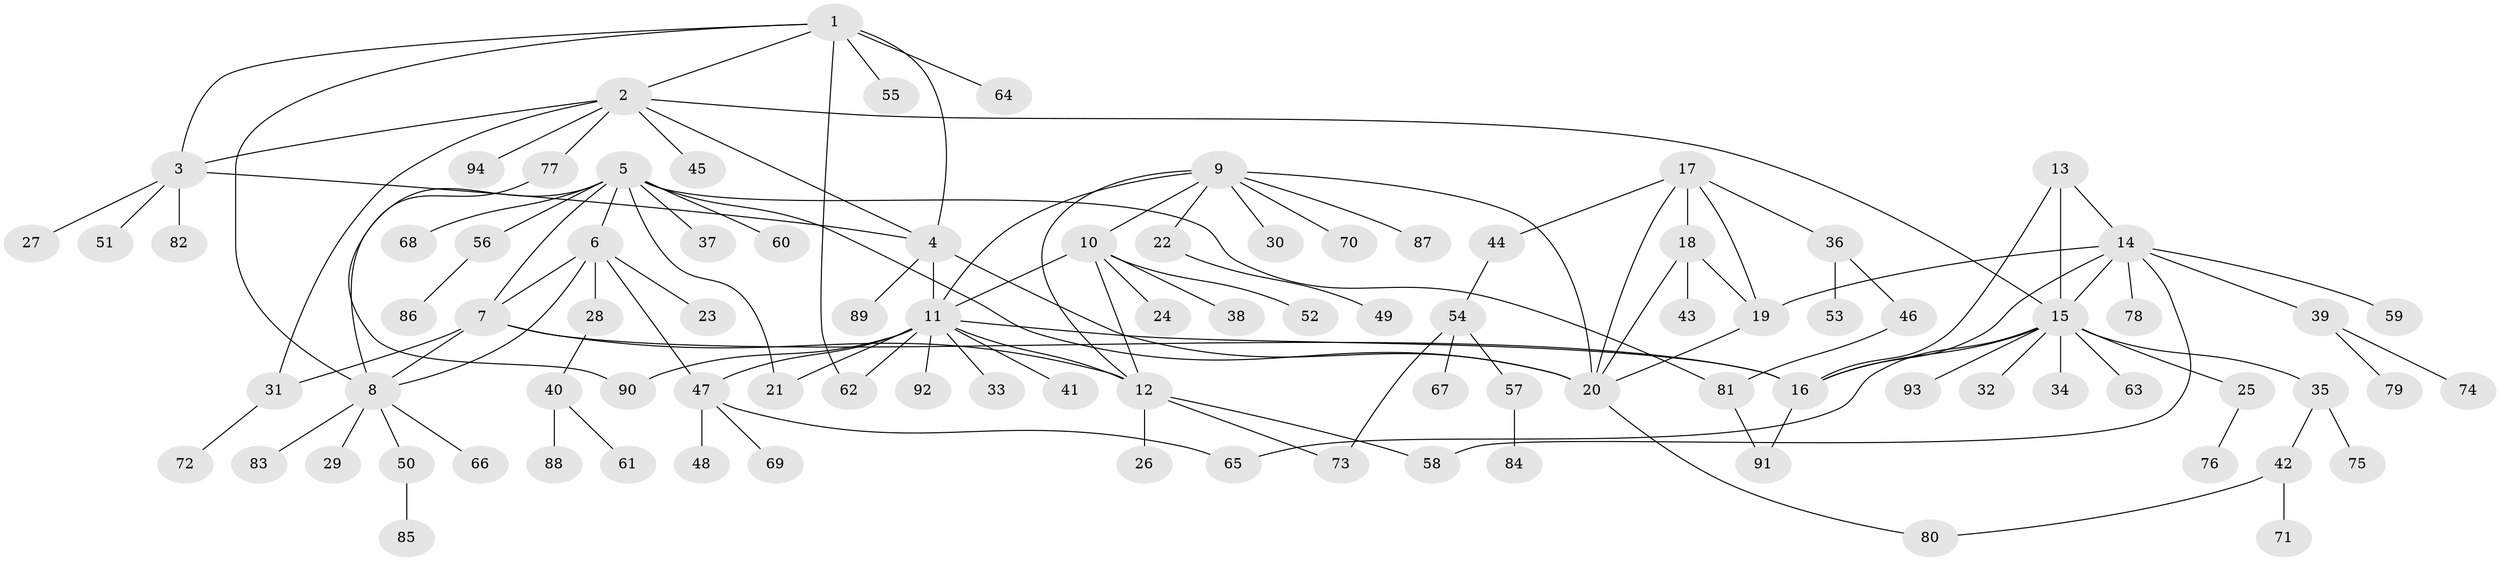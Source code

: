 // coarse degree distribution, {6: 0.15789473684210525, 3: 0.05263157894736842, 2: 0.21052631578947367, 1: 0.34210526315789475, 8: 0.07894736842105263, 4: 0.02631578947368421, 5: 0.13157894736842105}
// Generated by graph-tools (version 1.1) at 2025/37/03/04/25 23:37:49]
// undirected, 94 vertices, 125 edges
graph export_dot {
  node [color=gray90,style=filled];
  1;
  2;
  3;
  4;
  5;
  6;
  7;
  8;
  9;
  10;
  11;
  12;
  13;
  14;
  15;
  16;
  17;
  18;
  19;
  20;
  21;
  22;
  23;
  24;
  25;
  26;
  27;
  28;
  29;
  30;
  31;
  32;
  33;
  34;
  35;
  36;
  37;
  38;
  39;
  40;
  41;
  42;
  43;
  44;
  45;
  46;
  47;
  48;
  49;
  50;
  51;
  52;
  53;
  54;
  55;
  56;
  57;
  58;
  59;
  60;
  61;
  62;
  63;
  64;
  65;
  66;
  67;
  68;
  69;
  70;
  71;
  72;
  73;
  74;
  75;
  76;
  77;
  78;
  79;
  80;
  81;
  82;
  83;
  84;
  85;
  86;
  87;
  88;
  89;
  90;
  91;
  92;
  93;
  94;
  1 -- 2;
  1 -- 3;
  1 -- 4;
  1 -- 8;
  1 -- 55;
  1 -- 62;
  1 -- 64;
  2 -- 3;
  2 -- 4;
  2 -- 15;
  2 -- 31;
  2 -- 45;
  2 -- 77;
  2 -- 94;
  3 -- 4;
  3 -- 27;
  3 -- 51;
  3 -- 82;
  4 -- 11;
  4 -- 20;
  4 -- 89;
  5 -- 6;
  5 -- 7;
  5 -- 8;
  5 -- 20;
  5 -- 21;
  5 -- 37;
  5 -- 56;
  5 -- 60;
  5 -- 68;
  5 -- 81;
  6 -- 7;
  6 -- 8;
  6 -- 23;
  6 -- 28;
  6 -- 47;
  7 -- 8;
  7 -- 12;
  7 -- 16;
  7 -- 31;
  8 -- 29;
  8 -- 50;
  8 -- 66;
  8 -- 83;
  9 -- 10;
  9 -- 11;
  9 -- 12;
  9 -- 20;
  9 -- 22;
  9 -- 30;
  9 -- 70;
  9 -- 87;
  10 -- 11;
  10 -- 12;
  10 -- 24;
  10 -- 38;
  10 -- 52;
  11 -- 12;
  11 -- 16;
  11 -- 21;
  11 -- 33;
  11 -- 41;
  11 -- 47;
  11 -- 62;
  11 -- 90;
  11 -- 92;
  12 -- 26;
  12 -- 58;
  12 -- 73;
  13 -- 14;
  13 -- 15;
  13 -- 16;
  14 -- 15;
  14 -- 16;
  14 -- 19;
  14 -- 39;
  14 -- 58;
  14 -- 59;
  14 -- 78;
  15 -- 16;
  15 -- 25;
  15 -- 32;
  15 -- 34;
  15 -- 35;
  15 -- 63;
  15 -- 65;
  15 -- 93;
  16 -- 91;
  17 -- 18;
  17 -- 19;
  17 -- 20;
  17 -- 36;
  17 -- 44;
  18 -- 19;
  18 -- 20;
  18 -- 43;
  19 -- 20;
  20 -- 80;
  22 -- 49;
  25 -- 76;
  28 -- 40;
  31 -- 72;
  35 -- 42;
  35 -- 75;
  36 -- 46;
  36 -- 53;
  39 -- 74;
  39 -- 79;
  40 -- 61;
  40 -- 88;
  42 -- 71;
  42 -- 80;
  44 -- 54;
  46 -- 81;
  47 -- 48;
  47 -- 65;
  47 -- 69;
  50 -- 85;
  54 -- 57;
  54 -- 67;
  54 -- 73;
  56 -- 86;
  57 -- 84;
  77 -- 90;
  81 -- 91;
}
